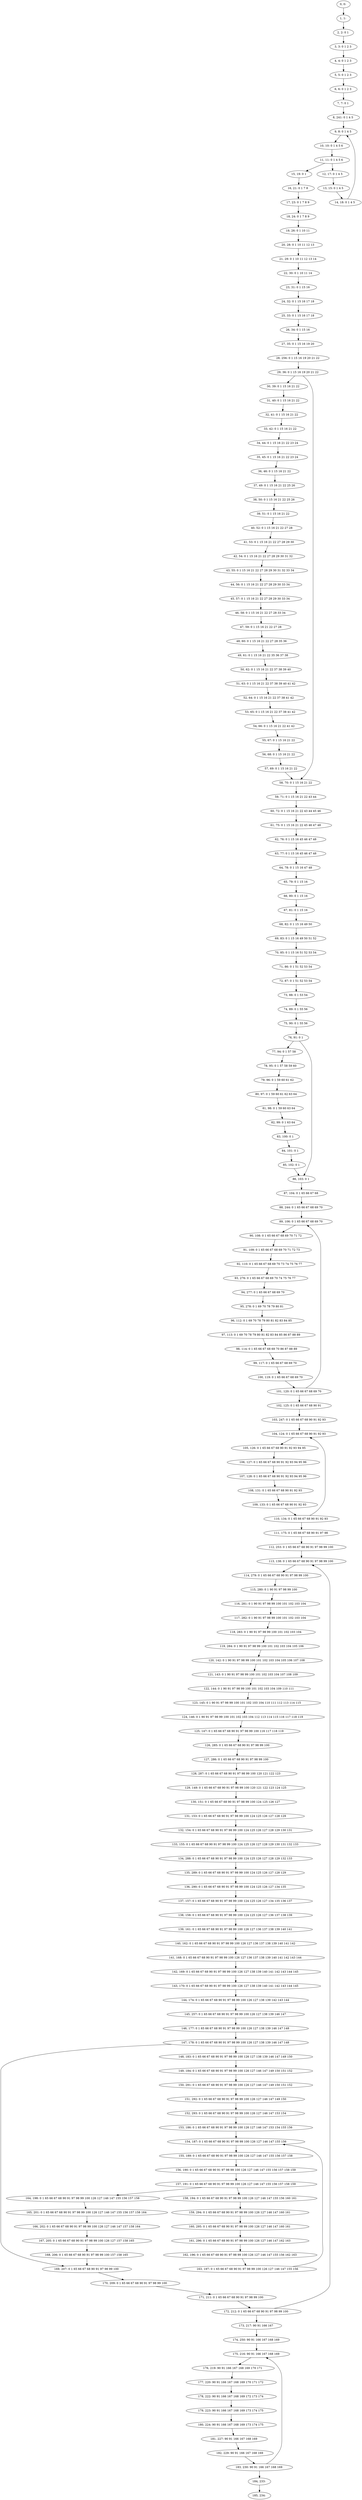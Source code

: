 digraph G {
0[label="0, 0: "];
1[label="1, 1: "];
2[label="2, 2: 0 1 "];
3[label="3, 3: 0 1 2 3 "];
4[label="4, 4: 0 1 2 3 "];
5[label="5, 5: 0 1 2 3 "];
6[label="6, 6: 0 1 2 3 "];
7[label="7, 7: 0 1 "];
8[label="8, 241: 0 1 4 5 "];
9[label="9, 8: 0 1 4 5 "];
10[label="10, 10: 0 1 4 5 6 "];
11[label="11, 11: 0 1 4 5 6 "];
12[label="12, 17: 0 1 4 5 "];
13[label="13, 15: 0 1 4 5 "];
14[label="14, 18: 0 1 4 5 "];
15[label="15, 19: 0 1 "];
16[label="16, 21: 0 1 7 8 "];
17[label="17, 23: 0 1 7 8 9 "];
18[label="18, 24: 0 1 7 8 9 "];
19[label="19, 26: 0 1 10 11 "];
20[label="20, 28: 0 1 10 11 12 13 "];
21[label="21, 29: 0 1 10 11 12 13 14 "];
22[label="22, 30: 0 1 10 11 14 "];
23[label="23, 31: 0 1 15 16 "];
24[label="24, 32: 0 1 15 16 17 18 "];
25[label="25, 33: 0 1 15 16 17 18 "];
26[label="26, 34: 0 1 15 16 "];
27[label="27, 35: 0 1 15 16 19 20 "];
28[label="28, 256: 0 1 15 16 19 20 21 22 "];
29[label="29, 36: 0 1 15 16 19 20 21 22 "];
30[label="30, 39: 0 1 15 16 21 22 "];
31[label="31, 40: 0 1 15 16 21 22 "];
32[label="32, 41: 0 1 15 16 21 22 "];
33[label="33, 42: 0 1 15 16 21 22 "];
34[label="34, 44: 0 1 15 16 21 22 23 24 "];
35[label="35, 45: 0 1 15 16 21 22 23 24 "];
36[label="36, 46: 0 1 15 16 21 22 "];
37[label="37, 49: 0 1 15 16 21 22 25 26 "];
38[label="38, 50: 0 1 15 16 21 22 25 26 "];
39[label="39, 51: 0 1 15 16 21 22 "];
40[label="40, 52: 0 1 15 16 21 22 27 28 "];
41[label="41, 53: 0 1 15 16 21 22 27 28 29 30 "];
42[label="42, 54: 0 1 15 16 21 22 27 28 29 30 31 32 "];
43[label="43, 55: 0 1 15 16 21 22 27 28 29 30 31 32 33 34 "];
44[label="44, 56: 0 1 15 16 21 22 27 28 29 30 33 34 "];
45[label="45, 57: 0 1 15 16 21 22 27 28 29 30 33 34 "];
46[label="46, 58: 0 1 15 16 21 22 27 28 33 34 "];
47[label="47, 59: 0 1 15 16 21 22 27 28 "];
48[label="48, 60: 0 1 15 16 21 22 27 28 35 36 "];
49[label="49, 61: 0 1 15 16 21 22 35 36 37 38 "];
50[label="50, 62: 0 1 15 16 21 22 37 38 39 40 "];
51[label="51, 63: 0 1 15 16 21 22 37 38 39 40 41 42 "];
52[label="52, 64: 0 1 15 16 21 22 37 38 41 42 "];
53[label="53, 65: 0 1 15 16 21 22 37 38 41 42 "];
54[label="54, 66: 0 1 15 16 21 22 41 42 "];
55[label="55, 67: 0 1 15 16 21 22 "];
56[label="56, 68: 0 1 15 16 21 22 "];
57[label="57, 69: 0 1 15 16 21 22 "];
58[label="58, 70: 0 1 15 16 21 22 "];
59[label="59, 71: 0 1 15 16 21 22 43 44 "];
60[label="60, 72: 0 1 15 16 21 22 43 44 45 46 "];
61[label="61, 75: 0 1 15 16 21 22 45 46 47 48 "];
62[label="62, 76: 0 1 15 16 45 46 47 48 "];
63[label="63, 77: 0 1 15 16 45 46 47 48 "];
64[label="64, 78: 0 1 15 16 47 48 "];
65[label="65, 79: 0 1 15 16 "];
66[label="66, 80: 0 1 15 16 "];
67[label="67, 81: 0 1 15 16 "];
68[label="68, 82: 0 1 15 16 49 50 "];
69[label="69, 83: 0 1 15 16 49 50 51 52 "];
70[label="70, 85: 0 1 15 16 51 52 53 54 "];
71[label="71, 86: 0 1 51 52 53 54 "];
72[label="72, 87: 0 1 51 52 53 54 "];
73[label="73, 88: 0 1 53 54 "];
74[label="74, 89: 0 1 55 56 "];
75[label="75, 90: 0 1 55 56 "];
76[label="76, 91: 0 1 "];
77[label="77, 94: 0 1 57 58 "];
78[label="78, 95: 0 1 57 58 59 60 "];
79[label="79, 96: 0 1 59 60 61 62 "];
80[label="80, 97: 0 1 59 60 61 62 63 64 "];
81[label="81, 98: 0 1 59 60 63 64 "];
82[label="82, 99: 0 1 63 64 "];
83[label="83, 100: 0 1 "];
84[label="84, 101: 0 1 "];
85[label="85, 102: 0 1 "];
86[label="86, 103: 0 1 "];
87[label="87, 104: 0 1 65 66 67 68 "];
88[label="88, 244: 0 1 65 66 67 68 69 70 "];
89[label="89, 106: 0 1 65 66 67 68 69 70 "];
90[label="90, 108: 0 1 65 66 67 68 69 70 71 72 "];
91[label="91, 109: 0 1 65 66 67 68 69 70 71 72 73 "];
92[label="92, 110: 0 1 65 66 67 68 69 70 73 74 75 76 77 "];
93[label="93, 276: 0 1 65 66 67 68 69 70 74 75 76 77 "];
94[label="94, 277: 0 1 65 66 67 68 69 70 "];
95[label="95, 278: 0 1 69 70 78 79 80 81 "];
96[label="96, 112: 0 1 69 70 78 79 80 81 82 83 84 85 "];
97[label="97, 113: 0 1 69 70 78 79 80 81 82 83 84 85 86 87 88 89 "];
98[label="98, 114: 0 1 65 66 67 68 69 70 86 87 88 89 "];
99[label="99, 117: 0 1 65 66 67 68 69 70 "];
100[label="100, 119: 0 1 65 66 67 68 69 70 "];
101[label="101, 120: 0 1 65 66 67 68 69 70 "];
102[label="102, 125: 0 1 65 66 67 68 90 91 "];
103[label="103, 247: 0 1 65 66 67 68 90 91 92 93 "];
104[label="104, 124: 0 1 65 66 67 68 90 91 92 93 "];
105[label="105, 126: 0 1 65 66 67 68 90 91 92 93 94 95 "];
106[label="106, 127: 0 1 65 66 67 68 90 91 92 93 94 95 96 "];
107[label="107, 128: 0 1 65 66 67 68 90 91 92 93 94 95 96 "];
108[label="108, 131: 0 1 65 66 67 68 90 91 92 93 "];
109[label="109, 133: 0 1 65 66 67 68 90 91 92 93 "];
110[label="110, 134: 0 1 65 66 67 68 90 91 92 93 "];
111[label="111, 175: 0 1 65 66 67 68 90 91 97 98 "];
112[label="112, 253: 0 1 65 66 67 68 90 91 97 98 99 100 "];
113[label="113, 138: 0 1 65 66 67 68 90 91 97 98 99 100 "];
114[label="114, 279: 0 1 65 66 67 68 90 91 97 98 99 100 "];
115[label="115, 280: 0 1 90 91 97 98 99 100 "];
116[label="116, 281: 0 1 90 91 97 98 99 100 101 102 103 104 "];
117[label="117, 282: 0 1 90 91 97 98 99 100 101 102 103 104 "];
118[label="118, 283: 0 1 90 91 97 98 99 100 101 102 103 104 "];
119[label="119, 284: 0 1 90 91 97 98 99 100 101 102 103 104 105 106 "];
120[label="120, 142: 0 1 90 91 97 98 99 100 101 102 103 104 105 106 107 108 "];
121[label="121, 143: 0 1 90 91 97 98 99 100 101 102 103 104 107 108 109 "];
122[label="122, 144: 0 1 90 91 97 98 99 100 101 102 103 104 109 110 111 "];
123[label="123, 145: 0 1 90 91 97 98 99 100 101 102 103 104 110 111 112 113 114 115 "];
124[label="124, 146: 0 1 90 91 97 98 99 100 101 102 103 104 112 113 114 115 116 117 118 119 "];
125[label="125, 147: 0 1 65 66 67 68 90 91 97 98 99 100 116 117 118 119 "];
126[label="126, 285: 0 1 65 66 67 68 90 91 97 98 99 100 "];
127[label="127, 286: 0 1 65 66 67 68 90 91 97 98 99 100 "];
128[label="128, 287: 0 1 65 66 67 68 90 91 97 98 99 100 120 121 122 123 "];
129[label="129, 149: 0 1 65 66 67 68 90 91 97 98 99 100 120 121 122 123 124 125 "];
130[label="130, 151: 0 1 65 66 67 68 90 91 97 98 99 100 124 125 126 127 "];
131[label="131, 153: 0 1 65 66 67 68 90 91 97 98 99 100 124 125 126 127 128 129 "];
132[label="132, 154: 0 1 65 66 67 68 90 91 97 98 99 100 124 125 126 127 128 129 130 131 "];
133[label="133, 155: 0 1 65 66 67 68 90 91 97 98 99 100 124 125 126 127 128 129 130 131 132 133 "];
134[label="134, 288: 0 1 65 66 67 68 90 91 97 98 99 100 124 125 126 127 128 129 132 133 "];
135[label="135, 289: 0 1 65 66 67 68 90 91 97 98 99 100 124 125 126 127 128 129 "];
136[label="136, 290: 0 1 65 66 67 68 90 91 97 98 99 100 124 125 126 127 134 135 "];
137[label="137, 157: 0 1 65 66 67 68 90 91 97 98 99 100 124 125 126 127 134 135 136 137 "];
138[label="138, 158: 0 1 65 66 67 68 90 91 97 98 99 100 124 125 126 127 136 137 138 139 "];
139[label="139, 161: 0 1 65 66 67 68 90 91 97 98 99 100 126 127 136 137 138 139 140 141 "];
140[label="140, 162: 0 1 65 66 67 68 90 91 97 98 99 100 126 127 136 137 138 139 140 141 142 "];
141[label="141, 168: 0 1 65 66 67 68 90 91 97 98 99 100 126 127 136 137 138 139 140 141 142 143 144 "];
142[label="142, 169: 0 1 65 66 67 68 90 91 97 98 99 100 126 127 138 139 140 141 142 143 144 145 "];
143[label="143, 170: 0 1 65 66 67 68 90 91 97 98 99 100 126 127 138 139 140 141 142 143 144 145 "];
144[label="144, 174: 0 1 65 66 67 68 90 91 97 98 99 100 126 127 138 139 142 143 144 "];
145[label="145, 257: 0 1 65 66 67 68 90 91 97 98 99 100 126 127 138 139 146 147 "];
146[label="146, 177: 0 1 65 66 67 68 90 91 97 98 99 100 126 127 138 139 146 147 148 "];
147[label="147, 178: 0 1 65 66 67 68 90 91 97 98 99 100 126 127 138 139 146 147 148 "];
148[label="148, 183: 0 1 65 66 67 68 90 91 97 98 99 100 126 127 138 139 146 147 149 150 "];
149[label="149, 184: 0 1 65 66 67 68 90 91 97 98 99 100 126 127 146 147 149 150 151 152 "];
150[label="150, 291: 0 1 65 66 67 68 90 91 97 98 99 100 126 127 146 147 149 150 151 152 "];
151[label="151, 292: 0 1 65 66 67 68 90 91 97 98 99 100 126 127 146 147 149 150 "];
152[label="152, 293: 0 1 65 66 67 68 90 91 97 98 99 100 126 127 146 147 153 154 "];
153[label="153, 186: 0 1 65 66 67 68 90 91 97 98 99 100 126 127 146 147 153 154 155 156 "];
154[label="154, 187: 0 1 65 66 67 68 90 91 97 98 99 100 126 127 146 147 155 156 "];
155[label="155, 189: 0 1 65 66 67 68 90 91 97 98 99 100 126 127 146 147 155 156 157 158 "];
156[label="156, 190: 0 1 65 66 67 68 90 91 97 98 99 100 126 127 146 147 155 156 157 158 159 "];
157[label="157, 191: 0 1 65 66 67 68 90 91 97 98 99 100 126 127 146 147 155 156 157 158 159 "];
158[label="158, 194: 0 1 65 66 67 68 90 91 97 98 99 100 126 127 146 147 155 156 160 161 "];
159[label="159, 294: 0 1 65 66 67 68 90 91 97 98 99 100 126 127 146 147 160 161 "];
160[label="160, 295: 0 1 65 66 67 68 90 91 97 98 99 100 126 127 146 147 160 161 "];
161[label="161, 296: 0 1 65 66 67 68 90 91 97 98 99 100 126 127 146 147 162 163 "];
162[label="162, 196: 0 1 65 66 67 68 90 91 97 98 99 100 126 127 146 147 155 156 162 163 "];
163[label="163, 197: 0 1 65 66 67 68 90 91 97 98 99 100 126 127 146 147 155 156 "];
164[label="164, 198: 0 1 65 66 67 68 90 91 97 98 99 100 126 127 146 147 155 156 157 158 "];
165[label="165, 201: 0 1 65 66 67 68 90 91 97 98 99 100 126 127 146 147 155 156 157 158 164 "];
166[label="166, 202: 0 1 65 66 67 68 90 91 97 98 99 100 126 127 146 147 157 158 164 "];
167[label="167, 205: 0 1 65 66 67 68 90 91 97 98 99 100 126 127 157 158 165 "];
168[label="168, 206: 0 1 65 66 67 68 90 91 97 98 99 100 157 158 165 "];
169[label="169, 207: 0 1 65 66 67 68 90 91 97 98 99 100 "];
170[label="170, 209: 0 1 65 66 67 68 90 91 97 98 99 100 "];
171[label="171, 211: 0 1 65 66 67 68 90 91 97 98 99 100 "];
172[label="172, 212: 0 1 65 66 67 68 90 91 97 98 99 100 "];
173[label="173, 217: 90 91 166 167 "];
174[label="174, 250: 90 91 166 167 168 169 "];
175[label="175, 216: 90 91 166 167 168 169 "];
176[label="176, 219: 90 91 166 167 168 169 170 171 "];
177[label="177, 220: 90 91 166 167 168 169 170 171 172 "];
178[label="178, 222: 90 91 166 167 168 169 172 173 174 "];
179[label="179, 223: 90 91 166 167 168 169 173 174 175 "];
180[label="180, 224: 90 91 166 167 168 169 173 174 175 "];
181[label="181, 227: 90 91 166 167 168 169 "];
182[label="182, 229: 90 91 166 167 168 169 "];
183[label="183, 230: 90 91 166 167 168 169 "];
184[label="184, 233: "];
185[label="185, 234: "];
0->1 ;
1->2 ;
2->3 ;
3->4 ;
4->5 ;
5->6 ;
6->7 ;
7->8 ;
8->9 ;
9->10 ;
10->11 ;
11->12 ;
11->15 ;
12->13 ;
13->14 ;
14->9 ;
15->16 ;
16->17 ;
17->18 ;
18->19 ;
19->20 ;
20->21 ;
21->22 ;
22->23 ;
23->24 ;
24->25 ;
25->26 ;
26->27 ;
27->28 ;
28->29 ;
29->30 ;
29->58 ;
30->31 ;
31->32 ;
32->33 ;
33->34 ;
34->35 ;
35->36 ;
36->37 ;
37->38 ;
38->39 ;
39->40 ;
40->41 ;
41->42 ;
42->43 ;
43->44 ;
44->45 ;
45->46 ;
46->47 ;
47->48 ;
48->49 ;
49->50 ;
50->51 ;
51->52 ;
52->53 ;
53->54 ;
54->55 ;
55->56 ;
56->57 ;
57->58 ;
58->59 ;
59->60 ;
60->61 ;
61->62 ;
62->63 ;
63->64 ;
64->65 ;
65->66 ;
66->67 ;
67->68 ;
68->69 ;
69->70 ;
70->71 ;
71->72 ;
72->73 ;
73->74 ;
74->75 ;
75->76 ;
76->77 ;
76->86 ;
77->78 ;
78->79 ;
79->80 ;
80->81 ;
81->82 ;
82->83 ;
83->84 ;
84->85 ;
85->86 ;
86->87 ;
87->88 ;
88->89 ;
89->90 ;
90->91 ;
91->92 ;
92->93 ;
93->94 ;
94->95 ;
95->96 ;
96->97 ;
97->98 ;
98->99 ;
99->100 ;
100->101 ;
101->102 ;
101->89 ;
102->103 ;
103->104 ;
104->105 ;
105->106 ;
106->107 ;
107->108 ;
108->109 ;
109->110 ;
110->111 ;
110->104 ;
111->112 ;
112->113 ;
113->114 ;
114->115 ;
115->116 ;
116->117 ;
117->118 ;
118->119 ;
119->120 ;
120->121 ;
121->122 ;
122->123 ;
123->124 ;
124->125 ;
125->126 ;
126->127 ;
127->128 ;
128->129 ;
129->130 ;
130->131 ;
131->132 ;
132->133 ;
133->134 ;
134->135 ;
135->136 ;
136->137 ;
137->138 ;
138->139 ;
139->140 ;
140->141 ;
141->142 ;
142->143 ;
143->144 ;
144->145 ;
145->146 ;
146->147 ;
147->148 ;
147->169 ;
148->149 ;
149->150 ;
150->151 ;
151->152 ;
152->153 ;
153->154 ;
154->155 ;
155->156 ;
156->157 ;
157->158 ;
157->164 ;
158->159 ;
159->160 ;
160->161 ;
161->162 ;
162->163 ;
163->154 ;
164->165 ;
165->166 ;
166->167 ;
167->168 ;
168->169 ;
169->170 ;
170->171 ;
171->172 ;
172->173 ;
172->113 ;
173->174 ;
174->175 ;
175->176 ;
176->177 ;
177->178 ;
178->179 ;
179->180 ;
180->181 ;
181->182 ;
182->183 ;
183->184 ;
183->175 ;
184->185 ;
}

